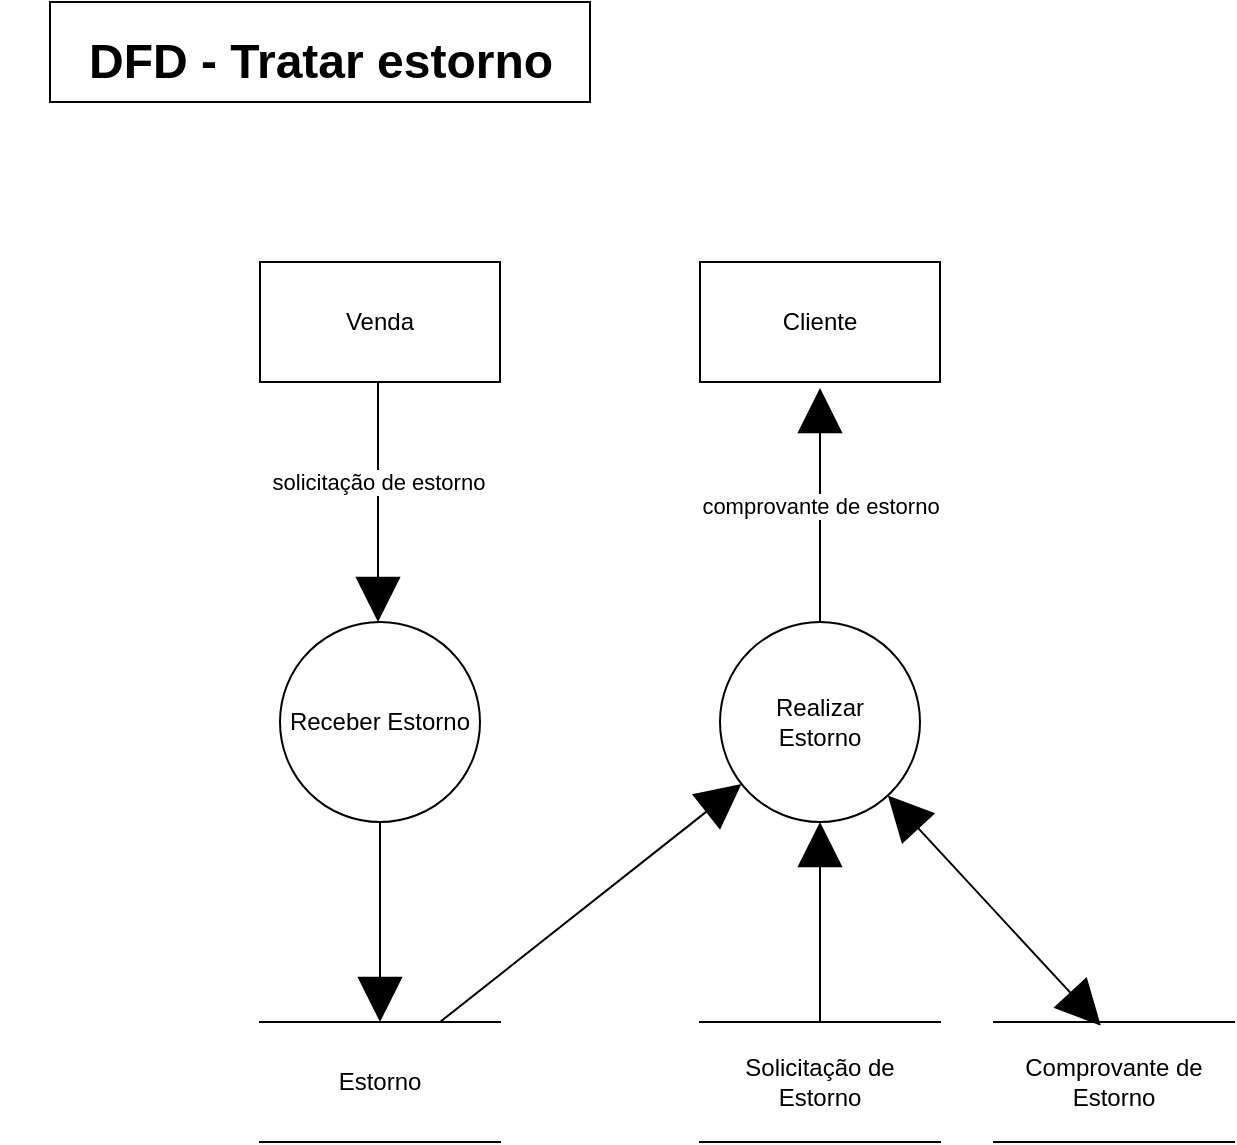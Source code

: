 <mxfile version="14.5.1" type="device"><diagram id="9d5MZdIfWWNM1lssErcb" name="Página-1"><mxGraphModel dx="2678" dy="592" grid="1" gridSize="10" guides="1" tooltips="1" connect="1" arrows="1" fold="1" page="1" pageScale="1" pageWidth="827" pageHeight="1169" math="0" shadow="0"><root><mxCell id="0"/><mxCell id="1" parent="0"/><mxCell id="9ZKbn0u-2JgnyJwHB-gj-1" value="" style="rounded=0;whiteSpace=wrap;html=1;" parent="1" vertex="1"><mxGeometry x="-1005" y="30" width="270" height="50" as="geometry"/></mxCell><mxCell id="9ZKbn0u-2JgnyJwHB-gj-2" value="DFD - Tratar estorno" style="text;strokeColor=none;fillColor=none;html=1;fontSize=24;fontStyle=1;verticalAlign=middle;align=center;" parent="1" vertex="1"><mxGeometry x="-1030" y="40" width="320" height="40" as="geometry"/></mxCell><mxCell id="9ZKbn0u-2JgnyJwHB-gj-18" value="Cliente" style="rounded=0;whiteSpace=wrap;html=1;" parent="1" vertex="1"><mxGeometry x="-680" y="160" width="120" height="60" as="geometry"/></mxCell><mxCell id="9ZKbn0u-2JgnyJwHB-gj-19" value="Solicitação de Estorno" style="shape=partialRectangle;whiteSpace=wrap;html=1;left=0;right=0;fillColor=none;" parent="1" vertex="1"><mxGeometry x="-680" y="540" width="120" height="60" as="geometry"/></mxCell><mxCell id="9ZKbn0u-2JgnyJwHB-gj-24" style="edgeStyle=none;rounded=0;orthogonalLoop=1;jettySize=auto;html=1;entryX=0.5;entryY=0;entryDx=0;entryDy=0;startArrow=block;startFill=1;startSize=20;endArrow=none;endFill=0;endSize=20;" parent="1" source="9ZKbn0u-2JgnyJwHB-gj-23" target="9ZKbn0u-2JgnyJwHB-gj-19" edge="1"><mxGeometry relative="1" as="geometry"/></mxCell><mxCell id="9ZKbn0u-2JgnyJwHB-gj-27" style="edgeStyle=none;rounded=0;orthogonalLoop=1;jettySize=auto;html=1;startArrow=block;startFill=1;startSize=20;endArrow=none;endFill=0;endSize=20;entryX=0.75;entryY=0;entryDx=0;entryDy=0;" parent="1" source="9ZKbn0u-2JgnyJwHB-gj-23" target="9K9tbG_FJt7QMxbH5Ymw-3" edge="1"><mxGeometry relative="1" as="geometry"><mxPoint x="-553.333" y="540" as="targetPoint"/></mxGeometry></mxCell><mxCell id="sPulSCKNG0SdNPRyUF5R-1" value="comprovante de estorno" style="edgeStyle=orthogonalEdgeStyle;rounded=0;orthogonalLoop=1;jettySize=auto;html=1;startArrow=none;startFill=0;endArrow=block;endFill=1;endSize=20;" parent="1" source="9ZKbn0u-2JgnyJwHB-gj-23" edge="1"><mxGeometry relative="1" as="geometry"><mxPoint x="-620" y="223" as="targetPoint"/><Array as="points"><mxPoint x="-620" y="223"/></Array></mxGeometry></mxCell><mxCell id="sPulSCKNG0SdNPRyUF5R-3" style="rounded=0;orthogonalLoop=1;jettySize=auto;html=1;entryX=0.445;entryY=0.03;entryDx=0;entryDy=0;entryPerimeter=0;startArrow=block;startFill=1;endArrow=block;endFill=1;endSize=20;startSize=20;" parent="1" source="9ZKbn0u-2JgnyJwHB-gj-23" target="sPulSCKNG0SdNPRyUF5R-2" edge="1"><mxGeometry relative="1" as="geometry"/></mxCell><mxCell id="9ZKbn0u-2JgnyJwHB-gj-23" value="Realizar&lt;br&gt;Estorno" style="ellipse;whiteSpace=wrap;html=1;aspect=fixed;" parent="1" vertex="1"><mxGeometry x="-670" y="340" width="100" height="100" as="geometry"/></mxCell><mxCell id="9K9tbG_FJt7QMxbH5Ymw-4" style="rounded=0;orthogonalLoop=1;jettySize=auto;html=1;exitX=0.5;exitY=1;exitDx=0;exitDy=0;startArrow=none;startFill=0;endArrow=block;endFill=1;endSize=20;startSize=20;" parent="1" source="9K9tbG_FJt7QMxbH5Ymw-2" target="9K9tbG_FJt7QMxbH5Ymw-3" edge="1"><mxGeometry relative="1" as="geometry"/></mxCell><mxCell id="9K9tbG_FJt7QMxbH5Ymw-2" value="&lt;span style=&quot;background-color: rgb(255 , 255 , 255)&quot;&gt;&lt;font style=&quot;font-size: 12px&quot;&gt;Receber Estorno&lt;/font&gt;&lt;/span&gt;" style="ellipse;whiteSpace=wrap;html=1;aspect=fixed;" parent="1" vertex="1"><mxGeometry x="-890" y="340" width="100" height="100" as="geometry"/></mxCell><mxCell id="9K9tbG_FJt7QMxbH5Ymw-3" value="Estorno" style="shape=partialRectangle;whiteSpace=wrap;html=1;left=0;right=0;fillColor=none;" parent="1" vertex="1"><mxGeometry x="-900" y="540" width="120" height="60" as="geometry"/></mxCell><mxCell id="9K9tbG_FJt7QMxbH5Ymw-6" style="edgeStyle=none;rounded=0;orthogonalLoop=1;jettySize=auto;html=1;exitX=0.5;exitY=1;exitDx=0;exitDy=0;entryX=0.5;entryY=0;entryDx=0;entryDy=0;startArrow=none;startFill=0;startSize=20;endArrow=block;endFill=1;endSize=20;" parent="1" edge="1"><mxGeometry relative="1" as="geometry"><mxPoint x="-841" y="220" as="sourcePoint"/><mxPoint x="-841" y="340" as="targetPoint"/></mxGeometry></mxCell><mxCell id="9K9tbG_FJt7QMxbH5Ymw-8" value="solicitação de estorno" style="edgeLabel;html=1;align=center;verticalAlign=middle;resizable=0;points=[];" parent="9K9tbG_FJt7QMxbH5Ymw-6" vertex="1" connectable="0"><mxGeometry x="-0.213" y="3" relative="1" as="geometry"><mxPoint x="-3" y="2.94" as="offset"/></mxGeometry></mxCell><mxCell id="9K9tbG_FJt7QMxbH5Ymw-5" value="Venda" style="rounded=0;whiteSpace=wrap;html=1;" parent="1" vertex="1"><mxGeometry x="-900" y="160" width="120" height="60" as="geometry"/></mxCell><mxCell id="sPulSCKNG0SdNPRyUF5R-2" value="Comprovante de Estorno" style="shape=partialRectangle;whiteSpace=wrap;html=1;left=0;right=0;fillColor=none;" parent="1" vertex="1"><mxGeometry x="-533" y="540" width="120" height="60" as="geometry"/></mxCell></root></mxGraphModel></diagram></mxfile>